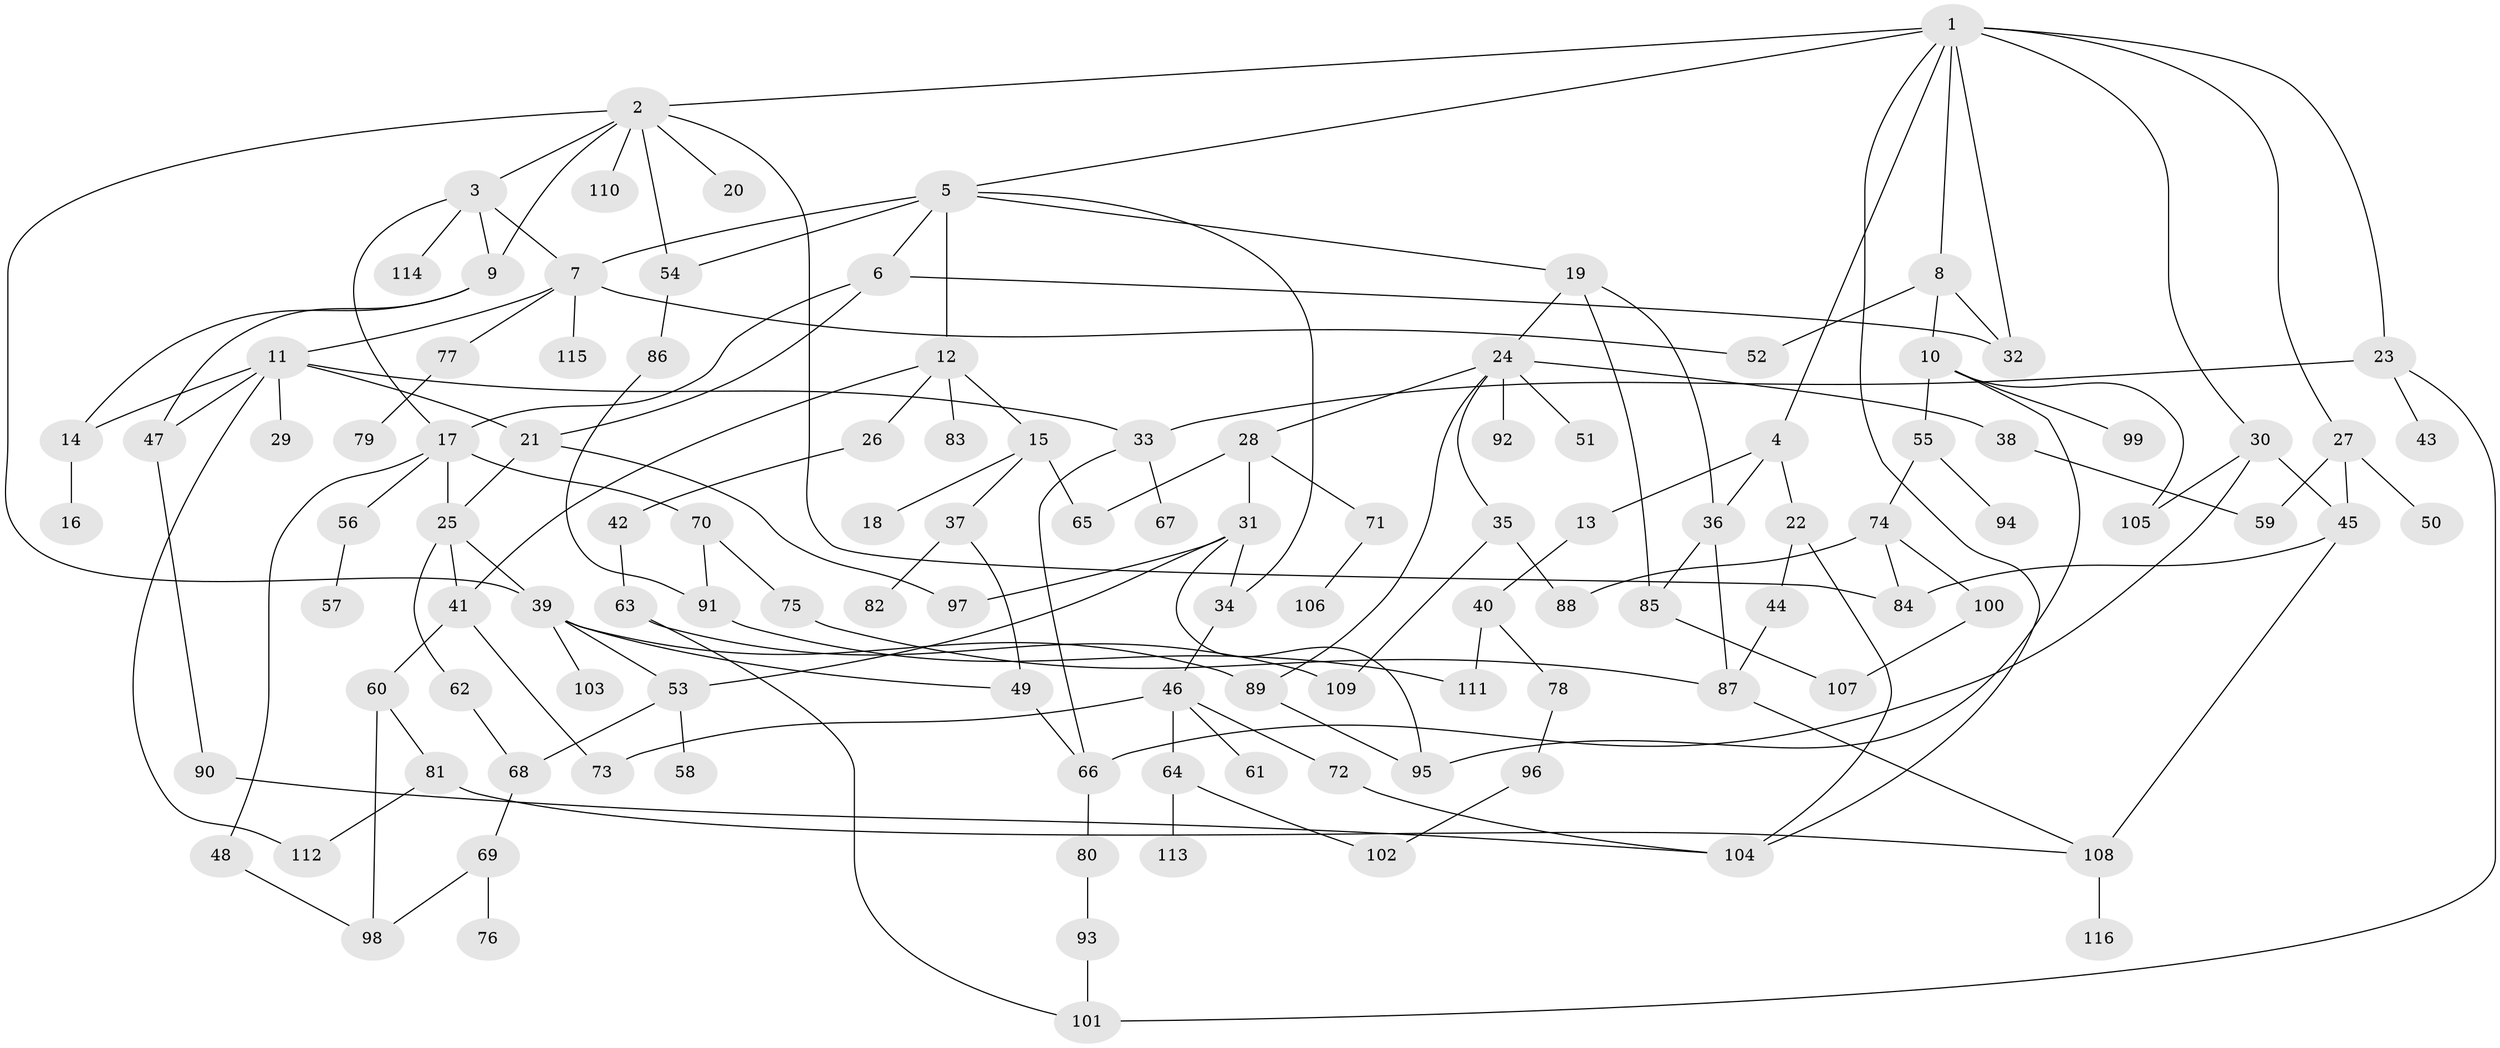 // Generated by graph-tools (version 1.1) at 2025/01/03/09/25 03:01:06]
// undirected, 116 vertices, 166 edges
graph export_dot {
graph [start="1"]
  node [color=gray90,style=filled];
  1;
  2;
  3;
  4;
  5;
  6;
  7;
  8;
  9;
  10;
  11;
  12;
  13;
  14;
  15;
  16;
  17;
  18;
  19;
  20;
  21;
  22;
  23;
  24;
  25;
  26;
  27;
  28;
  29;
  30;
  31;
  32;
  33;
  34;
  35;
  36;
  37;
  38;
  39;
  40;
  41;
  42;
  43;
  44;
  45;
  46;
  47;
  48;
  49;
  50;
  51;
  52;
  53;
  54;
  55;
  56;
  57;
  58;
  59;
  60;
  61;
  62;
  63;
  64;
  65;
  66;
  67;
  68;
  69;
  70;
  71;
  72;
  73;
  74;
  75;
  76;
  77;
  78;
  79;
  80;
  81;
  82;
  83;
  84;
  85;
  86;
  87;
  88;
  89;
  90;
  91;
  92;
  93;
  94;
  95;
  96;
  97;
  98;
  99;
  100;
  101;
  102;
  103;
  104;
  105;
  106;
  107;
  108;
  109;
  110;
  111;
  112;
  113;
  114;
  115;
  116;
  1 -- 2;
  1 -- 4;
  1 -- 5;
  1 -- 8;
  1 -- 23;
  1 -- 27;
  1 -- 30;
  1 -- 32;
  1 -- 104;
  2 -- 3;
  2 -- 20;
  2 -- 39;
  2 -- 110;
  2 -- 84;
  2 -- 9;
  2 -- 54;
  3 -- 7;
  3 -- 9;
  3 -- 114;
  3 -- 17;
  4 -- 13;
  4 -- 22;
  4 -- 36;
  5 -- 6;
  5 -- 12;
  5 -- 19;
  5 -- 54;
  5 -- 7;
  5 -- 34;
  6 -- 17;
  6 -- 21;
  6 -- 32;
  7 -- 11;
  7 -- 77;
  7 -- 115;
  7 -- 52;
  8 -- 10;
  8 -- 52;
  8 -- 32;
  9 -- 14;
  9 -- 47;
  10 -- 55;
  10 -- 95;
  10 -- 99;
  10 -- 105;
  11 -- 29;
  11 -- 112;
  11 -- 21;
  11 -- 47;
  11 -- 14;
  11 -- 33;
  12 -- 15;
  12 -- 26;
  12 -- 41;
  12 -- 83;
  13 -- 40;
  14 -- 16;
  15 -- 18;
  15 -- 37;
  15 -- 65;
  17 -- 48;
  17 -- 56;
  17 -- 70;
  17 -- 25;
  19 -- 24;
  19 -- 85;
  19 -- 36;
  21 -- 25;
  21 -- 97;
  22 -- 44;
  22 -- 104;
  23 -- 33;
  23 -- 43;
  23 -- 101;
  24 -- 28;
  24 -- 35;
  24 -- 38;
  24 -- 51;
  24 -- 92;
  24 -- 89;
  25 -- 62;
  25 -- 39;
  25 -- 41;
  26 -- 42;
  27 -- 50;
  27 -- 59;
  27 -- 45;
  28 -- 31;
  28 -- 65;
  28 -- 71;
  30 -- 45;
  30 -- 66;
  30 -- 105;
  31 -- 34;
  31 -- 95;
  31 -- 53;
  31 -- 97;
  33 -- 67;
  33 -- 66;
  34 -- 46;
  35 -- 88;
  35 -- 109;
  36 -- 85;
  36 -- 87;
  37 -- 82;
  37 -- 49;
  38 -- 59;
  39 -- 49;
  39 -- 53;
  39 -- 89;
  39 -- 103;
  40 -- 78;
  40 -- 111;
  41 -- 60;
  41 -- 73;
  42 -- 63;
  44 -- 87;
  45 -- 108;
  45 -- 84;
  46 -- 61;
  46 -- 64;
  46 -- 72;
  46 -- 73;
  47 -- 90;
  48 -- 98;
  49 -- 66;
  53 -- 58;
  53 -- 68;
  54 -- 86;
  55 -- 74;
  55 -- 94;
  56 -- 57;
  60 -- 81;
  60 -- 98;
  62 -- 68;
  63 -- 101;
  63 -- 109;
  64 -- 102;
  64 -- 113;
  66 -- 80;
  68 -- 69;
  69 -- 76;
  69 -- 98;
  70 -- 75;
  70 -- 91;
  71 -- 106;
  72 -- 104;
  74 -- 84;
  74 -- 88;
  74 -- 100;
  75 -- 87;
  77 -- 79;
  78 -- 96;
  80 -- 93;
  81 -- 112;
  81 -- 108;
  85 -- 107;
  86 -- 91;
  87 -- 108;
  89 -- 95;
  90 -- 104;
  91 -- 111;
  93 -- 101;
  96 -- 102;
  100 -- 107;
  108 -- 116;
}
